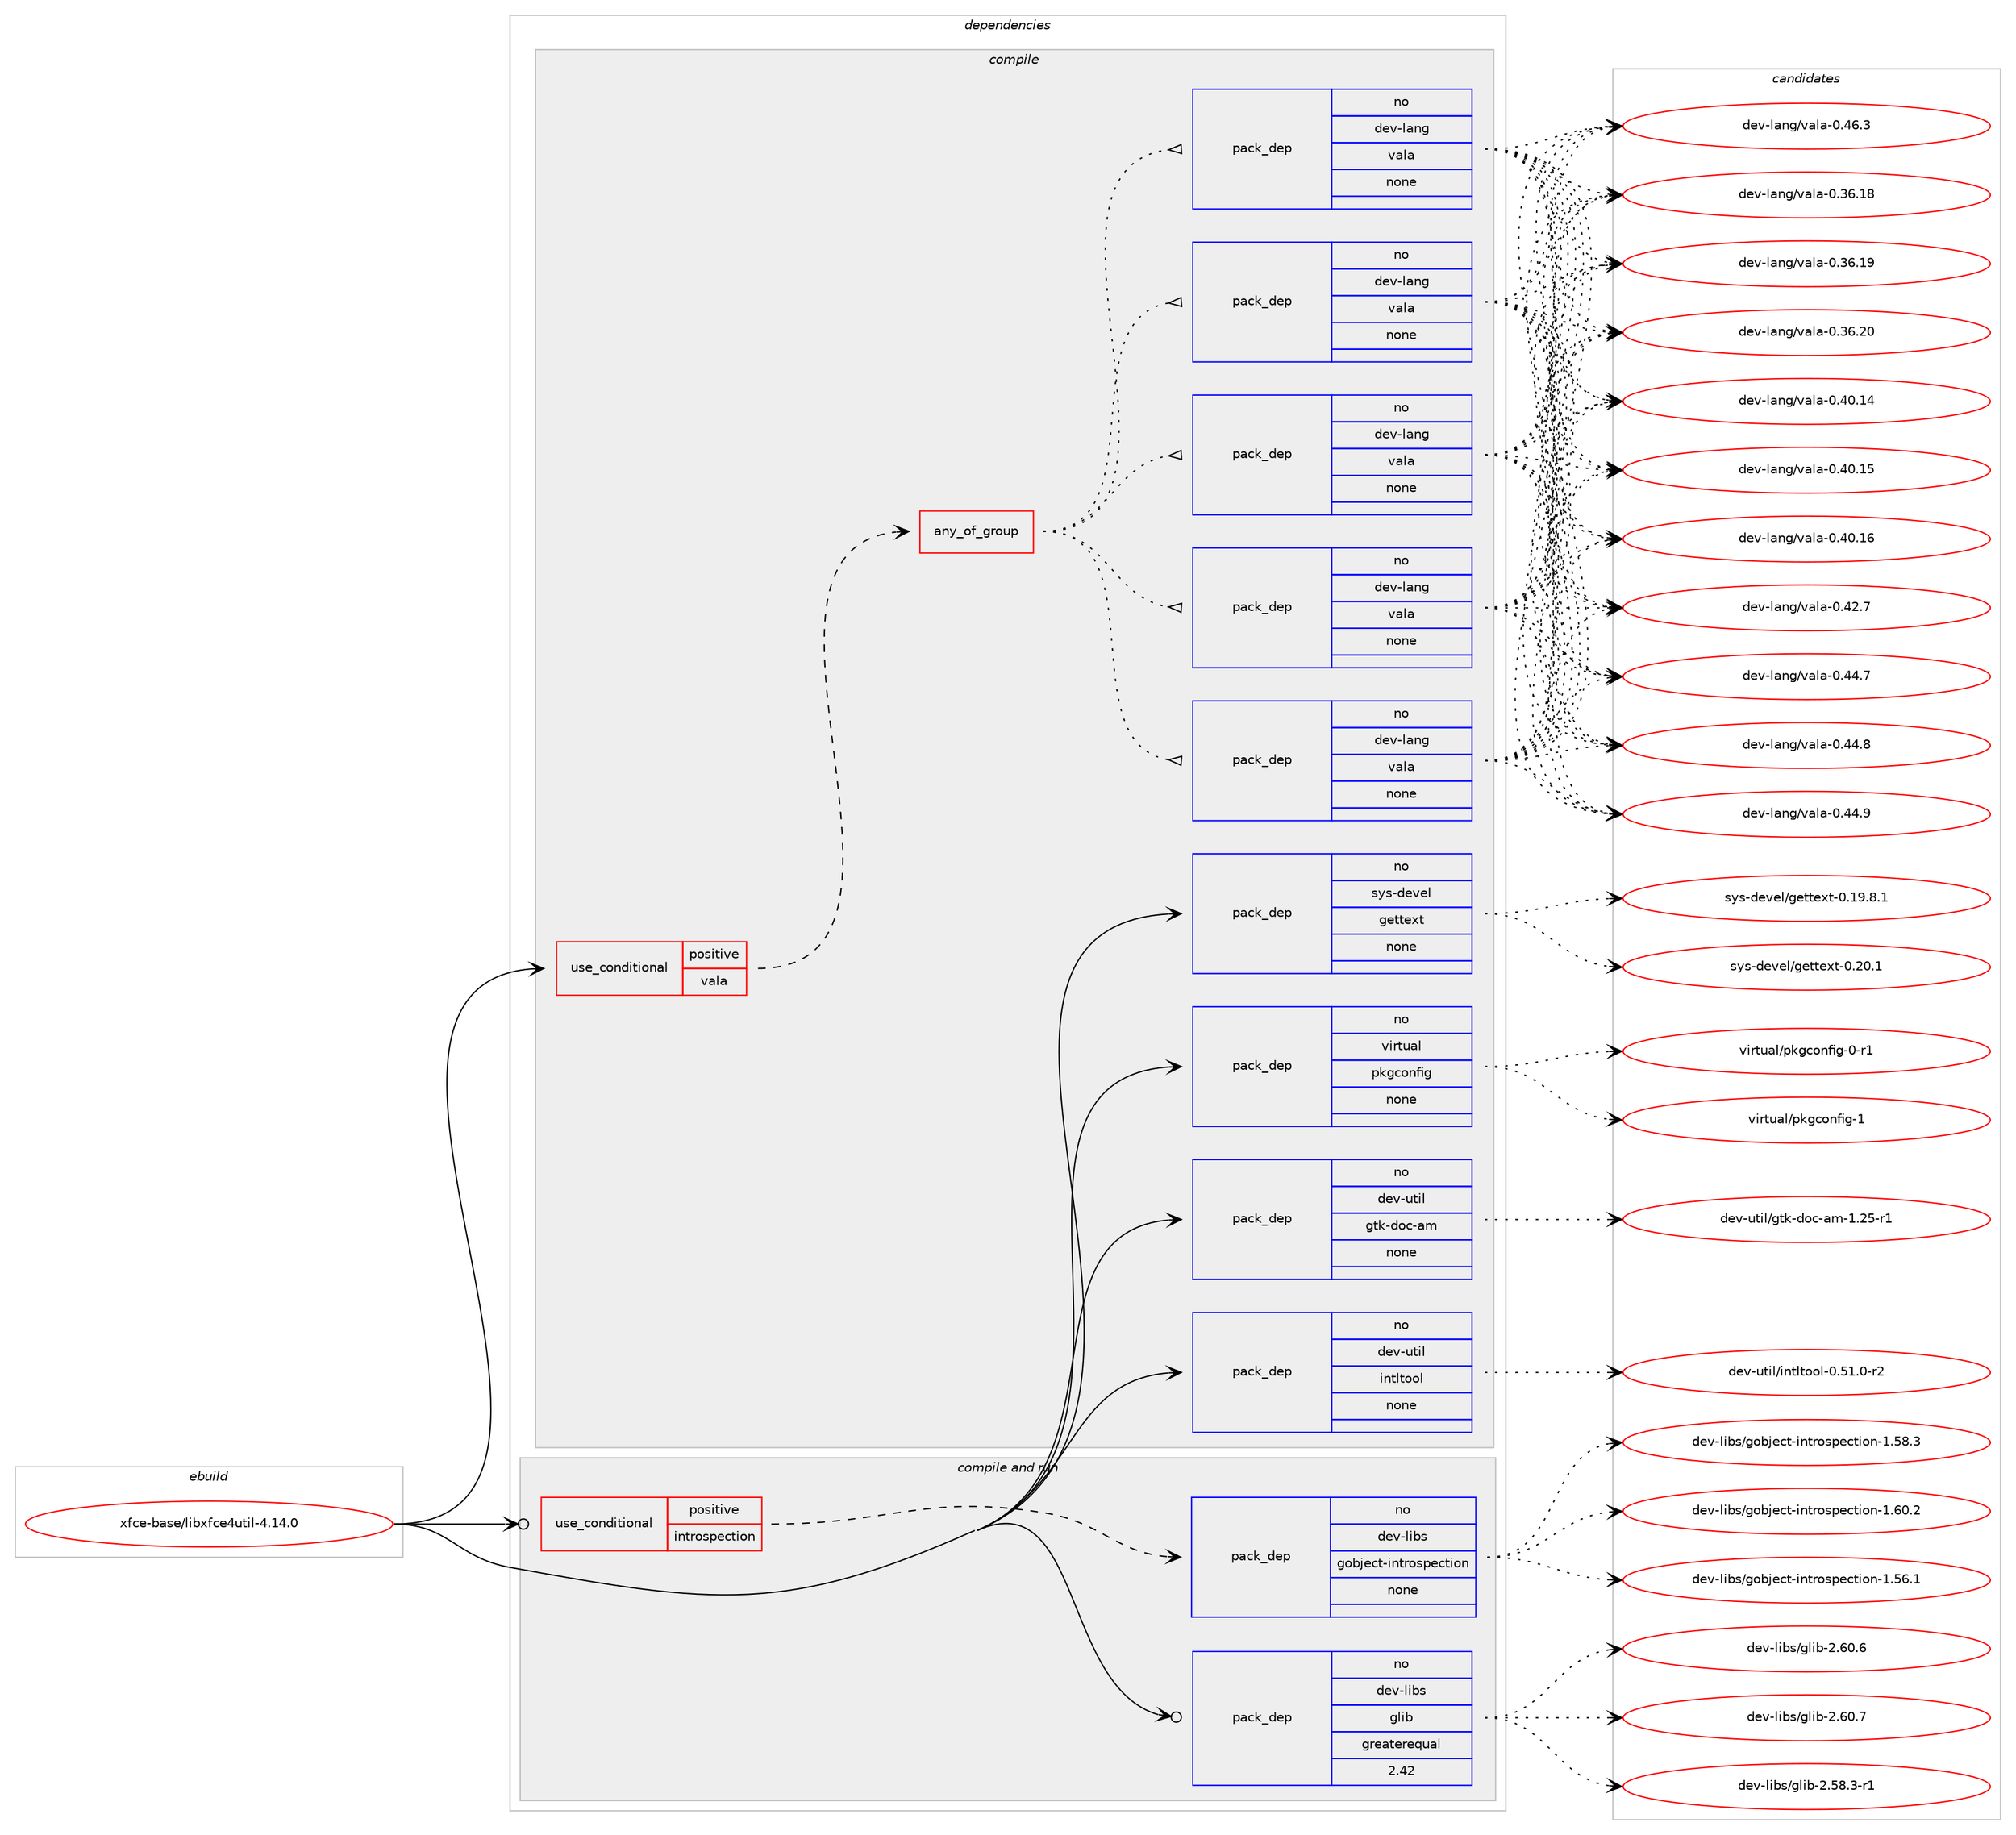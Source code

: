 digraph prolog {

# *************
# Graph options
# *************

newrank=true;
concentrate=true;
compound=true;
graph [rankdir=LR,fontname=Helvetica,fontsize=10,ranksep=1.5];#, ranksep=2.5, nodesep=0.2];
edge  [arrowhead=vee];
node  [fontname=Helvetica,fontsize=10];

# **********
# The ebuild
# **********

subgraph cluster_leftcol {
color=gray;
rank=same;
label=<<i>ebuild</i>>;
id [label="xfce-base/libxfce4util-4.14.0", color=red, width=4, href="../xfce-base/libxfce4util-4.14.0.svg"];
}

# ****************
# The dependencies
# ****************

subgraph cluster_midcol {
color=gray;
label=<<i>dependencies</i>>;
subgraph cluster_compile {
fillcolor="#eeeeee";
style=filled;
label=<<i>compile</i>>;
subgraph cond220948 {
dependency928003 [label=<<TABLE BORDER="0" CELLBORDER="1" CELLSPACING="0" CELLPADDING="4"><TR><TD ROWSPAN="3" CELLPADDING="10">use_conditional</TD></TR><TR><TD>positive</TD></TR><TR><TD>vala</TD></TR></TABLE>>, shape=none, color=red];
subgraph any16281 {
dependency928004 [label=<<TABLE BORDER="0" CELLBORDER="1" CELLSPACING="0" CELLPADDING="4"><TR><TD CELLPADDING="10">any_of_group</TD></TR></TABLE>>, shape=none, color=red];subgraph pack690176 {
dependency928005 [label=<<TABLE BORDER="0" CELLBORDER="1" CELLSPACING="0" CELLPADDING="4" WIDTH="220"><TR><TD ROWSPAN="6" CELLPADDING="30">pack_dep</TD></TR><TR><TD WIDTH="110">no</TD></TR><TR><TD>dev-lang</TD></TR><TR><TD>vala</TD></TR><TR><TD>none</TD></TR><TR><TD></TD></TR></TABLE>>, shape=none, color=blue];
}
dependency928004:e -> dependency928005:w [weight=20,style="dotted",arrowhead="oinv"];
subgraph pack690177 {
dependency928006 [label=<<TABLE BORDER="0" CELLBORDER="1" CELLSPACING="0" CELLPADDING="4" WIDTH="220"><TR><TD ROWSPAN="6" CELLPADDING="30">pack_dep</TD></TR><TR><TD WIDTH="110">no</TD></TR><TR><TD>dev-lang</TD></TR><TR><TD>vala</TD></TR><TR><TD>none</TD></TR><TR><TD></TD></TR></TABLE>>, shape=none, color=blue];
}
dependency928004:e -> dependency928006:w [weight=20,style="dotted",arrowhead="oinv"];
subgraph pack690178 {
dependency928007 [label=<<TABLE BORDER="0" CELLBORDER="1" CELLSPACING="0" CELLPADDING="4" WIDTH="220"><TR><TD ROWSPAN="6" CELLPADDING="30">pack_dep</TD></TR><TR><TD WIDTH="110">no</TD></TR><TR><TD>dev-lang</TD></TR><TR><TD>vala</TD></TR><TR><TD>none</TD></TR><TR><TD></TD></TR></TABLE>>, shape=none, color=blue];
}
dependency928004:e -> dependency928007:w [weight=20,style="dotted",arrowhead="oinv"];
subgraph pack690179 {
dependency928008 [label=<<TABLE BORDER="0" CELLBORDER="1" CELLSPACING="0" CELLPADDING="4" WIDTH="220"><TR><TD ROWSPAN="6" CELLPADDING="30">pack_dep</TD></TR><TR><TD WIDTH="110">no</TD></TR><TR><TD>dev-lang</TD></TR><TR><TD>vala</TD></TR><TR><TD>none</TD></TR><TR><TD></TD></TR></TABLE>>, shape=none, color=blue];
}
dependency928004:e -> dependency928008:w [weight=20,style="dotted",arrowhead="oinv"];
subgraph pack690180 {
dependency928009 [label=<<TABLE BORDER="0" CELLBORDER="1" CELLSPACING="0" CELLPADDING="4" WIDTH="220"><TR><TD ROWSPAN="6" CELLPADDING="30">pack_dep</TD></TR><TR><TD WIDTH="110">no</TD></TR><TR><TD>dev-lang</TD></TR><TR><TD>vala</TD></TR><TR><TD>none</TD></TR><TR><TD></TD></TR></TABLE>>, shape=none, color=blue];
}
dependency928004:e -> dependency928009:w [weight=20,style="dotted",arrowhead="oinv"];
}
dependency928003:e -> dependency928004:w [weight=20,style="dashed",arrowhead="vee"];
}
id:e -> dependency928003:w [weight=20,style="solid",arrowhead="vee"];
subgraph pack690181 {
dependency928010 [label=<<TABLE BORDER="0" CELLBORDER="1" CELLSPACING="0" CELLPADDING="4" WIDTH="220"><TR><TD ROWSPAN="6" CELLPADDING="30">pack_dep</TD></TR><TR><TD WIDTH="110">no</TD></TR><TR><TD>dev-util</TD></TR><TR><TD>gtk-doc-am</TD></TR><TR><TD>none</TD></TR><TR><TD></TD></TR></TABLE>>, shape=none, color=blue];
}
id:e -> dependency928010:w [weight=20,style="solid",arrowhead="vee"];
subgraph pack690182 {
dependency928011 [label=<<TABLE BORDER="0" CELLBORDER="1" CELLSPACING="0" CELLPADDING="4" WIDTH="220"><TR><TD ROWSPAN="6" CELLPADDING="30">pack_dep</TD></TR><TR><TD WIDTH="110">no</TD></TR><TR><TD>dev-util</TD></TR><TR><TD>intltool</TD></TR><TR><TD>none</TD></TR><TR><TD></TD></TR></TABLE>>, shape=none, color=blue];
}
id:e -> dependency928011:w [weight=20,style="solid",arrowhead="vee"];
subgraph pack690183 {
dependency928012 [label=<<TABLE BORDER="0" CELLBORDER="1" CELLSPACING="0" CELLPADDING="4" WIDTH="220"><TR><TD ROWSPAN="6" CELLPADDING="30">pack_dep</TD></TR><TR><TD WIDTH="110">no</TD></TR><TR><TD>sys-devel</TD></TR><TR><TD>gettext</TD></TR><TR><TD>none</TD></TR><TR><TD></TD></TR></TABLE>>, shape=none, color=blue];
}
id:e -> dependency928012:w [weight=20,style="solid",arrowhead="vee"];
subgraph pack690184 {
dependency928013 [label=<<TABLE BORDER="0" CELLBORDER="1" CELLSPACING="0" CELLPADDING="4" WIDTH="220"><TR><TD ROWSPAN="6" CELLPADDING="30">pack_dep</TD></TR><TR><TD WIDTH="110">no</TD></TR><TR><TD>virtual</TD></TR><TR><TD>pkgconfig</TD></TR><TR><TD>none</TD></TR><TR><TD></TD></TR></TABLE>>, shape=none, color=blue];
}
id:e -> dependency928013:w [weight=20,style="solid",arrowhead="vee"];
}
subgraph cluster_compileandrun {
fillcolor="#eeeeee";
style=filled;
label=<<i>compile and run</i>>;
subgraph cond220949 {
dependency928014 [label=<<TABLE BORDER="0" CELLBORDER="1" CELLSPACING="0" CELLPADDING="4"><TR><TD ROWSPAN="3" CELLPADDING="10">use_conditional</TD></TR><TR><TD>positive</TD></TR><TR><TD>introspection</TD></TR></TABLE>>, shape=none, color=red];
subgraph pack690185 {
dependency928015 [label=<<TABLE BORDER="0" CELLBORDER="1" CELLSPACING="0" CELLPADDING="4" WIDTH="220"><TR><TD ROWSPAN="6" CELLPADDING="30">pack_dep</TD></TR><TR><TD WIDTH="110">no</TD></TR><TR><TD>dev-libs</TD></TR><TR><TD>gobject-introspection</TD></TR><TR><TD>none</TD></TR><TR><TD></TD></TR></TABLE>>, shape=none, color=blue];
}
dependency928014:e -> dependency928015:w [weight=20,style="dashed",arrowhead="vee"];
}
id:e -> dependency928014:w [weight=20,style="solid",arrowhead="odotvee"];
subgraph pack690186 {
dependency928016 [label=<<TABLE BORDER="0" CELLBORDER="1" CELLSPACING="0" CELLPADDING="4" WIDTH="220"><TR><TD ROWSPAN="6" CELLPADDING="30">pack_dep</TD></TR><TR><TD WIDTH="110">no</TD></TR><TR><TD>dev-libs</TD></TR><TR><TD>glib</TD></TR><TR><TD>greaterequal</TD></TR><TR><TD>2.42</TD></TR></TABLE>>, shape=none, color=blue];
}
id:e -> dependency928016:w [weight=20,style="solid",arrowhead="odotvee"];
}
subgraph cluster_run {
fillcolor="#eeeeee";
style=filled;
label=<<i>run</i>>;
}
}

# **************
# The candidates
# **************

subgraph cluster_choices {
rank=same;
color=gray;
label=<<i>candidates</i>>;

subgraph choice690176 {
color=black;
nodesep=1;
choice10010111845108971101034711897108974548465154464956 [label="dev-lang/vala-0.36.18", color=red, width=4,href="../dev-lang/vala-0.36.18.svg"];
choice10010111845108971101034711897108974548465154464957 [label="dev-lang/vala-0.36.19", color=red, width=4,href="../dev-lang/vala-0.36.19.svg"];
choice10010111845108971101034711897108974548465154465048 [label="dev-lang/vala-0.36.20", color=red, width=4,href="../dev-lang/vala-0.36.20.svg"];
choice10010111845108971101034711897108974548465248464952 [label="dev-lang/vala-0.40.14", color=red, width=4,href="../dev-lang/vala-0.40.14.svg"];
choice10010111845108971101034711897108974548465248464953 [label="dev-lang/vala-0.40.15", color=red, width=4,href="../dev-lang/vala-0.40.15.svg"];
choice10010111845108971101034711897108974548465248464954 [label="dev-lang/vala-0.40.16", color=red, width=4,href="../dev-lang/vala-0.40.16.svg"];
choice100101118451089711010347118971089745484652504655 [label="dev-lang/vala-0.42.7", color=red, width=4,href="../dev-lang/vala-0.42.7.svg"];
choice100101118451089711010347118971089745484652524655 [label="dev-lang/vala-0.44.7", color=red, width=4,href="../dev-lang/vala-0.44.7.svg"];
choice100101118451089711010347118971089745484652524656 [label="dev-lang/vala-0.44.8", color=red, width=4,href="../dev-lang/vala-0.44.8.svg"];
choice100101118451089711010347118971089745484652524657 [label="dev-lang/vala-0.44.9", color=red, width=4,href="../dev-lang/vala-0.44.9.svg"];
choice100101118451089711010347118971089745484652544651 [label="dev-lang/vala-0.46.3", color=red, width=4,href="../dev-lang/vala-0.46.3.svg"];
dependency928005:e -> choice10010111845108971101034711897108974548465154464956:w [style=dotted,weight="100"];
dependency928005:e -> choice10010111845108971101034711897108974548465154464957:w [style=dotted,weight="100"];
dependency928005:e -> choice10010111845108971101034711897108974548465154465048:w [style=dotted,weight="100"];
dependency928005:e -> choice10010111845108971101034711897108974548465248464952:w [style=dotted,weight="100"];
dependency928005:e -> choice10010111845108971101034711897108974548465248464953:w [style=dotted,weight="100"];
dependency928005:e -> choice10010111845108971101034711897108974548465248464954:w [style=dotted,weight="100"];
dependency928005:e -> choice100101118451089711010347118971089745484652504655:w [style=dotted,weight="100"];
dependency928005:e -> choice100101118451089711010347118971089745484652524655:w [style=dotted,weight="100"];
dependency928005:e -> choice100101118451089711010347118971089745484652524656:w [style=dotted,weight="100"];
dependency928005:e -> choice100101118451089711010347118971089745484652524657:w [style=dotted,weight="100"];
dependency928005:e -> choice100101118451089711010347118971089745484652544651:w [style=dotted,weight="100"];
}
subgraph choice690177 {
color=black;
nodesep=1;
choice10010111845108971101034711897108974548465154464956 [label="dev-lang/vala-0.36.18", color=red, width=4,href="../dev-lang/vala-0.36.18.svg"];
choice10010111845108971101034711897108974548465154464957 [label="dev-lang/vala-0.36.19", color=red, width=4,href="../dev-lang/vala-0.36.19.svg"];
choice10010111845108971101034711897108974548465154465048 [label="dev-lang/vala-0.36.20", color=red, width=4,href="../dev-lang/vala-0.36.20.svg"];
choice10010111845108971101034711897108974548465248464952 [label="dev-lang/vala-0.40.14", color=red, width=4,href="../dev-lang/vala-0.40.14.svg"];
choice10010111845108971101034711897108974548465248464953 [label="dev-lang/vala-0.40.15", color=red, width=4,href="../dev-lang/vala-0.40.15.svg"];
choice10010111845108971101034711897108974548465248464954 [label="dev-lang/vala-0.40.16", color=red, width=4,href="../dev-lang/vala-0.40.16.svg"];
choice100101118451089711010347118971089745484652504655 [label="dev-lang/vala-0.42.7", color=red, width=4,href="../dev-lang/vala-0.42.7.svg"];
choice100101118451089711010347118971089745484652524655 [label="dev-lang/vala-0.44.7", color=red, width=4,href="../dev-lang/vala-0.44.7.svg"];
choice100101118451089711010347118971089745484652524656 [label="dev-lang/vala-0.44.8", color=red, width=4,href="../dev-lang/vala-0.44.8.svg"];
choice100101118451089711010347118971089745484652524657 [label="dev-lang/vala-0.44.9", color=red, width=4,href="../dev-lang/vala-0.44.9.svg"];
choice100101118451089711010347118971089745484652544651 [label="dev-lang/vala-0.46.3", color=red, width=4,href="../dev-lang/vala-0.46.3.svg"];
dependency928006:e -> choice10010111845108971101034711897108974548465154464956:w [style=dotted,weight="100"];
dependency928006:e -> choice10010111845108971101034711897108974548465154464957:w [style=dotted,weight="100"];
dependency928006:e -> choice10010111845108971101034711897108974548465154465048:w [style=dotted,weight="100"];
dependency928006:e -> choice10010111845108971101034711897108974548465248464952:w [style=dotted,weight="100"];
dependency928006:e -> choice10010111845108971101034711897108974548465248464953:w [style=dotted,weight="100"];
dependency928006:e -> choice10010111845108971101034711897108974548465248464954:w [style=dotted,weight="100"];
dependency928006:e -> choice100101118451089711010347118971089745484652504655:w [style=dotted,weight="100"];
dependency928006:e -> choice100101118451089711010347118971089745484652524655:w [style=dotted,weight="100"];
dependency928006:e -> choice100101118451089711010347118971089745484652524656:w [style=dotted,weight="100"];
dependency928006:e -> choice100101118451089711010347118971089745484652524657:w [style=dotted,weight="100"];
dependency928006:e -> choice100101118451089711010347118971089745484652544651:w [style=dotted,weight="100"];
}
subgraph choice690178 {
color=black;
nodesep=1;
choice10010111845108971101034711897108974548465154464956 [label="dev-lang/vala-0.36.18", color=red, width=4,href="../dev-lang/vala-0.36.18.svg"];
choice10010111845108971101034711897108974548465154464957 [label="dev-lang/vala-0.36.19", color=red, width=4,href="../dev-lang/vala-0.36.19.svg"];
choice10010111845108971101034711897108974548465154465048 [label="dev-lang/vala-0.36.20", color=red, width=4,href="../dev-lang/vala-0.36.20.svg"];
choice10010111845108971101034711897108974548465248464952 [label="dev-lang/vala-0.40.14", color=red, width=4,href="../dev-lang/vala-0.40.14.svg"];
choice10010111845108971101034711897108974548465248464953 [label="dev-lang/vala-0.40.15", color=red, width=4,href="../dev-lang/vala-0.40.15.svg"];
choice10010111845108971101034711897108974548465248464954 [label="dev-lang/vala-0.40.16", color=red, width=4,href="../dev-lang/vala-0.40.16.svg"];
choice100101118451089711010347118971089745484652504655 [label="dev-lang/vala-0.42.7", color=red, width=4,href="../dev-lang/vala-0.42.7.svg"];
choice100101118451089711010347118971089745484652524655 [label="dev-lang/vala-0.44.7", color=red, width=4,href="../dev-lang/vala-0.44.7.svg"];
choice100101118451089711010347118971089745484652524656 [label="dev-lang/vala-0.44.8", color=red, width=4,href="../dev-lang/vala-0.44.8.svg"];
choice100101118451089711010347118971089745484652524657 [label="dev-lang/vala-0.44.9", color=red, width=4,href="../dev-lang/vala-0.44.9.svg"];
choice100101118451089711010347118971089745484652544651 [label="dev-lang/vala-0.46.3", color=red, width=4,href="../dev-lang/vala-0.46.3.svg"];
dependency928007:e -> choice10010111845108971101034711897108974548465154464956:w [style=dotted,weight="100"];
dependency928007:e -> choice10010111845108971101034711897108974548465154464957:w [style=dotted,weight="100"];
dependency928007:e -> choice10010111845108971101034711897108974548465154465048:w [style=dotted,weight="100"];
dependency928007:e -> choice10010111845108971101034711897108974548465248464952:w [style=dotted,weight="100"];
dependency928007:e -> choice10010111845108971101034711897108974548465248464953:w [style=dotted,weight="100"];
dependency928007:e -> choice10010111845108971101034711897108974548465248464954:w [style=dotted,weight="100"];
dependency928007:e -> choice100101118451089711010347118971089745484652504655:w [style=dotted,weight="100"];
dependency928007:e -> choice100101118451089711010347118971089745484652524655:w [style=dotted,weight="100"];
dependency928007:e -> choice100101118451089711010347118971089745484652524656:w [style=dotted,weight="100"];
dependency928007:e -> choice100101118451089711010347118971089745484652524657:w [style=dotted,weight="100"];
dependency928007:e -> choice100101118451089711010347118971089745484652544651:w [style=dotted,weight="100"];
}
subgraph choice690179 {
color=black;
nodesep=1;
choice10010111845108971101034711897108974548465154464956 [label="dev-lang/vala-0.36.18", color=red, width=4,href="../dev-lang/vala-0.36.18.svg"];
choice10010111845108971101034711897108974548465154464957 [label="dev-lang/vala-0.36.19", color=red, width=4,href="../dev-lang/vala-0.36.19.svg"];
choice10010111845108971101034711897108974548465154465048 [label="dev-lang/vala-0.36.20", color=red, width=4,href="../dev-lang/vala-0.36.20.svg"];
choice10010111845108971101034711897108974548465248464952 [label="dev-lang/vala-0.40.14", color=red, width=4,href="../dev-lang/vala-0.40.14.svg"];
choice10010111845108971101034711897108974548465248464953 [label="dev-lang/vala-0.40.15", color=red, width=4,href="../dev-lang/vala-0.40.15.svg"];
choice10010111845108971101034711897108974548465248464954 [label="dev-lang/vala-0.40.16", color=red, width=4,href="../dev-lang/vala-0.40.16.svg"];
choice100101118451089711010347118971089745484652504655 [label="dev-lang/vala-0.42.7", color=red, width=4,href="../dev-lang/vala-0.42.7.svg"];
choice100101118451089711010347118971089745484652524655 [label="dev-lang/vala-0.44.7", color=red, width=4,href="../dev-lang/vala-0.44.7.svg"];
choice100101118451089711010347118971089745484652524656 [label="dev-lang/vala-0.44.8", color=red, width=4,href="../dev-lang/vala-0.44.8.svg"];
choice100101118451089711010347118971089745484652524657 [label="dev-lang/vala-0.44.9", color=red, width=4,href="../dev-lang/vala-0.44.9.svg"];
choice100101118451089711010347118971089745484652544651 [label="dev-lang/vala-0.46.3", color=red, width=4,href="../dev-lang/vala-0.46.3.svg"];
dependency928008:e -> choice10010111845108971101034711897108974548465154464956:w [style=dotted,weight="100"];
dependency928008:e -> choice10010111845108971101034711897108974548465154464957:w [style=dotted,weight="100"];
dependency928008:e -> choice10010111845108971101034711897108974548465154465048:w [style=dotted,weight="100"];
dependency928008:e -> choice10010111845108971101034711897108974548465248464952:w [style=dotted,weight="100"];
dependency928008:e -> choice10010111845108971101034711897108974548465248464953:w [style=dotted,weight="100"];
dependency928008:e -> choice10010111845108971101034711897108974548465248464954:w [style=dotted,weight="100"];
dependency928008:e -> choice100101118451089711010347118971089745484652504655:w [style=dotted,weight="100"];
dependency928008:e -> choice100101118451089711010347118971089745484652524655:w [style=dotted,weight="100"];
dependency928008:e -> choice100101118451089711010347118971089745484652524656:w [style=dotted,weight="100"];
dependency928008:e -> choice100101118451089711010347118971089745484652524657:w [style=dotted,weight="100"];
dependency928008:e -> choice100101118451089711010347118971089745484652544651:w [style=dotted,weight="100"];
}
subgraph choice690180 {
color=black;
nodesep=1;
choice10010111845108971101034711897108974548465154464956 [label="dev-lang/vala-0.36.18", color=red, width=4,href="../dev-lang/vala-0.36.18.svg"];
choice10010111845108971101034711897108974548465154464957 [label="dev-lang/vala-0.36.19", color=red, width=4,href="../dev-lang/vala-0.36.19.svg"];
choice10010111845108971101034711897108974548465154465048 [label="dev-lang/vala-0.36.20", color=red, width=4,href="../dev-lang/vala-0.36.20.svg"];
choice10010111845108971101034711897108974548465248464952 [label="dev-lang/vala-0.40.14", color=red, width=4,href="../dev-lang/vala-0.40.14.svg"];
choice10010111845108971101034711897108974548465248464953 [label="dev-lang/vala-0.40.15", color=red, width=4,href="../dev-lang/vala-0.40.15.svg"];
choice10010111845108971101034711897108974548465248464954 [label="dev-lang/vala-0.40.16", color=red, width=4,href="../dev-lang/vala-0.40.16.svg"];
choice100101118451089711010347118971089745484652504655 [label="dev-lang/vala-0.42.7", color=red, width=4,href="../dev-lang/vala-0.42.7.svg"];
choice100101118451089711010347118971089745484652524655 [label="dev-lang/vala-0.44.7", color=red, width=4,href="../dev-lang/vala-0.44.7.svg"];
choice100101118451089711010347118971089745484652524656 [label="dev-lang/vala-0.44.8", color=red, width=4,href="../dev-lang/vala-0.44.8.svg"];
choice100101118451089711010347118971089745484652524657 [label="dev-lang/vala-0.44.9", color=red, width=4,href="../dev-lang/vala-0.44.9.svg"];
choice100101118451089711010347118971089745484652544651 [label="dev-lang/vala-0.46.3", color=red, width=4,href="../dev-lang/vala-0.46.3.svg"];
dependency928009:e -> choice10010111845108971101034711897108974548465154464956:w [style=dotted,weight="100"];
dependency928009:e -> choice10010111845108971101034711897108974548465154464957:w [style=dotted,weight="100"];
dependency928009:e -> choice10010111845108971101034711897108974548465154465048:w [style=dotted,weight="100"];
dependency928009:e -> choice10010111845108971101034711897108974548465248464952:w [style=dotted,weight="100"];
dependency928009:e -> choice10010111845108971101034711897108974548465248464953:w [style=dotted,weight="100"];
dependency928009:e -> choice10010111845108971101034711897108974548465248464954:w [style=dotted,weight="100"];
dependency928009:e -> choice100101118451089711010347118971089745484652504655:w [style=dotted,weight="100"];
dependency928009:e -> choice100101118451089711010347118971089745484652524655:w [style=dotted,weight="100"];
dependency928009:e -> choice100101118451089711010347118971089745484652524656:w [style=dotted,weight="100"];
dependency928009:e -> choice100101118451089711010347118971089745484652524657:w [style=dotted,weight="100"];
dependency928009:e -> choice100101118451089711010347118971089745484652544651:w [style=dotted,weight="100"];
}
subgraph choice690181 {
color=black;
nodesep=1;
choice10010111845117116105108471031161074510011199459710945494650534511449 [label="dev-util/gtk-doc-am-1.25-r1", color=red, width=4,href="../dev-util/gtk-doc-am-1.25-r1.svg"];
dependency928010:e -> choice10010111845117116105108471031161074510011199459710945494650534511449:w [style=dotted,weight="100"];
}
subgraph choice690182 {
color=black;
nodesep=1;
choice1001011184511711610510847105110116108116111111108454846534946484511450 [label="dev-util/intltool-0.51.0-r2", color=red, width=4,href="../dev-util/intltool-0.51.0-r2.svg"];
dependency928011:e -> choice1001011184511711610510847105110116108116111111108454846534946484511450:w [style=dotted,weight="100"];
}
subgraph choice690183 {
color=black;
nodesep=1;
choice1151211154510010111810110847103101116116101120116454846495746564649 [label="sys-devel/gettext-0.19.8.1", color=red, width=4,href="../sys-devel/gettext-0.19.8.1.svg"];
choice115121115451001011181011084710310111611610112011645484650484649 [label="sys-devel/gettext-0.20.1", color=red, width=4,href="../sys-devel/gettext-0.20.1.svg"];
dependency928012:e -> choice1151211154510010111810110847103101116116101120116454846495746564649:w [style=dotted,weight="100"];
dependency928012:e -> choice115121115451001011181011084710310111611610112011645484650484649:w [style=dotted,weight="100"];
}
subgraph choice690184 {
color=black;
nodesep=1;
choice11810511411611797108471121071039911111010210510345484511449 [label="virtual/pkgconfig-0-r1", color=red, width=4,href="../virtual/pkgconfig-0-r1.svg"];
choice1181051141161179710847112107103991111101021051034549 [label="virtual/pkgconfig-1", color=red, width=4,href="../virtual/pkgconfig-1.svg"];
dependency928013:e -> choice11810511411611797108471121071039911111010210510345484511449:w [style=dotted,weight="100"];
dependency928013:e -> choice1181051141161179710847112107103991111101021051034549:w [style=dotted,weight="100"];
}
subgraph choice690185 {
color=black;
nodesep=1;
choice1001011184510810598115471031119810610199116451051101161141111151121019911610511111045494653544649 [label="dev-libs/gobject-introspection-1.56.1", color=red, width=4,href="../dev-libs/gobject-introspection-1.56.1.svg"];
choice1001011184510810598115471031119810610199116451051101161141111151121019911610511111045494653564651 [label="dev-libs/gobject-introspection-1.58.3", color=red, width=4,href="../dev-libs/gobject-introspection-1.58.3.svg"];
choice1001011184510810598115471031119810610199116451051101161141111151121019911610511111045494654484650 [label="dev-libs/gobject-introspection-1.60.2", color=red, width=4,href="../dev-libs/gobject-introspection-1.60.2.svg"];
dependency928015:e -> choice1001011184510810598115471031119810610199116451051101161141111151121019911610511111045494653544649:w [style=dotted,weight="100"];
dependency928015:e -> choice1001011184510810598115471031119810610199116451051101161141111151121019911610511111045494653564651:w [style=dotted,weight="100"];
dependency928015:e -> choice1001011184510810598115471031119810610199116451051101161141111151121019911610511111045494654484650:w [style=dotted,weight="100"];
}
subgraph choice690186 {
color=black;
nodesep=1;
choice10010111845108105981154710310810598455046535646514511449 [label="dev-libs/glib-2.58.3-r1", color=red, width=4,href="../dev-libs/glib-2.58.3-r1.svg"];
choice1001011184510810598115471031081059845504654484654 [label="dev-libs/glib-2.60.6", color=red, width=4,href="../dev-libs/glib-2.60.6.svg"];
choice1001011184510810598115471031081059845504654484655 [label="dev-libs/glib-2.60.7", color=red, width=4,href="../dev-libs/glib-2.60.7.svg"];
dependency928016:e -> choice10010111845108105981154710310810598455046535646514511449:w [style=dotted,weight="100"];
dependency928016:e -> choice1001011184510810598115471031081059845504654484654:w [style=dotted,weight="100"];
dependency928016:e -> choice1001011184510810598115471031081059845504654484655:w [style=dotted,weight="100"];
}
}

}
